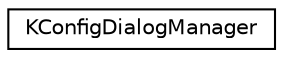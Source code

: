 digraph "Graphical Class Hierarchy"
{
  edge [fontname="Helvetica",fontsize="10",labelfontname="Helvetica",labelfontsize="10"];
  node [fontname="Helvetica",fontsize="10",shape=record];
  rankdir="LR";
  Node0 [label="KConfigDialogManager",height=0.2,width=0.4,color="black", fillcolor="white", style="filled",URL="$classKConfigDialogManager.html",tooltip="Provides a means of automatically retrieving, saving and resetting KConfigSkeleton based settings in ..."];
}
